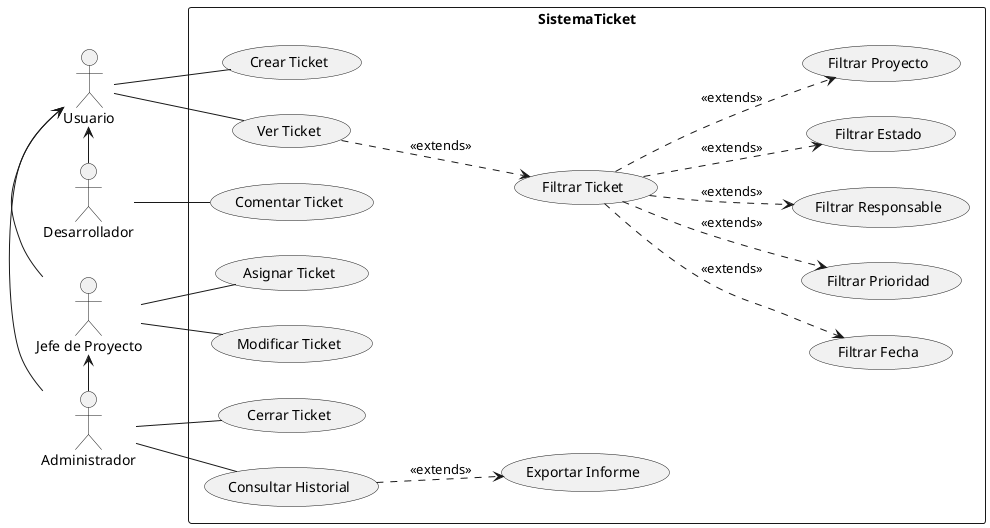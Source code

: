 @startuml

left to right direction

actor "Jefe de Proyecto" as JefeProyecto
actor Administrador as Admin
actor Usuario as Usuario
actor Desarrollador as Dev

rectangle SistemaTicket{
    Dev -l-> Usuario
    Dev -- (Comentar Ticket)
    Usuario -l- (Crear Ticket)
    Usuario -- (Ver Ticket)
    JefeProyecto -l-> Usuario
    JefeProyecto -- (Asignar Ticket)
    JefeProyecto -- (Modificar Ticket)
    (Ver Ticket) ..> (Filtrar Ticket) :<<extends>>
    (Filtrar Ticket) ..> (Filtrar Fecha) :<<extends>>
    (Filtrar Ticket) ..> (Filtrar Prioridad) : <<extends>>
    (Filtrar Ticket) ..>  (Filtrar Responsable) : <<extends>>
    (Filtrar Ticket) ..> (Filtrar Estado) : <<extends>>
    (Filtrar Ticket) ..>  (Filtrar Proyecto) : <<extends>>
    Admin -l-> Usuario
    Admin -l-> JefeProyecto
    Admin -- (Consultar Historial)
    (Consultar Historial) ..> (Exportar Informe) : <<extends>>
    Admin -- (Cerrar Ticket)
}

@enduml